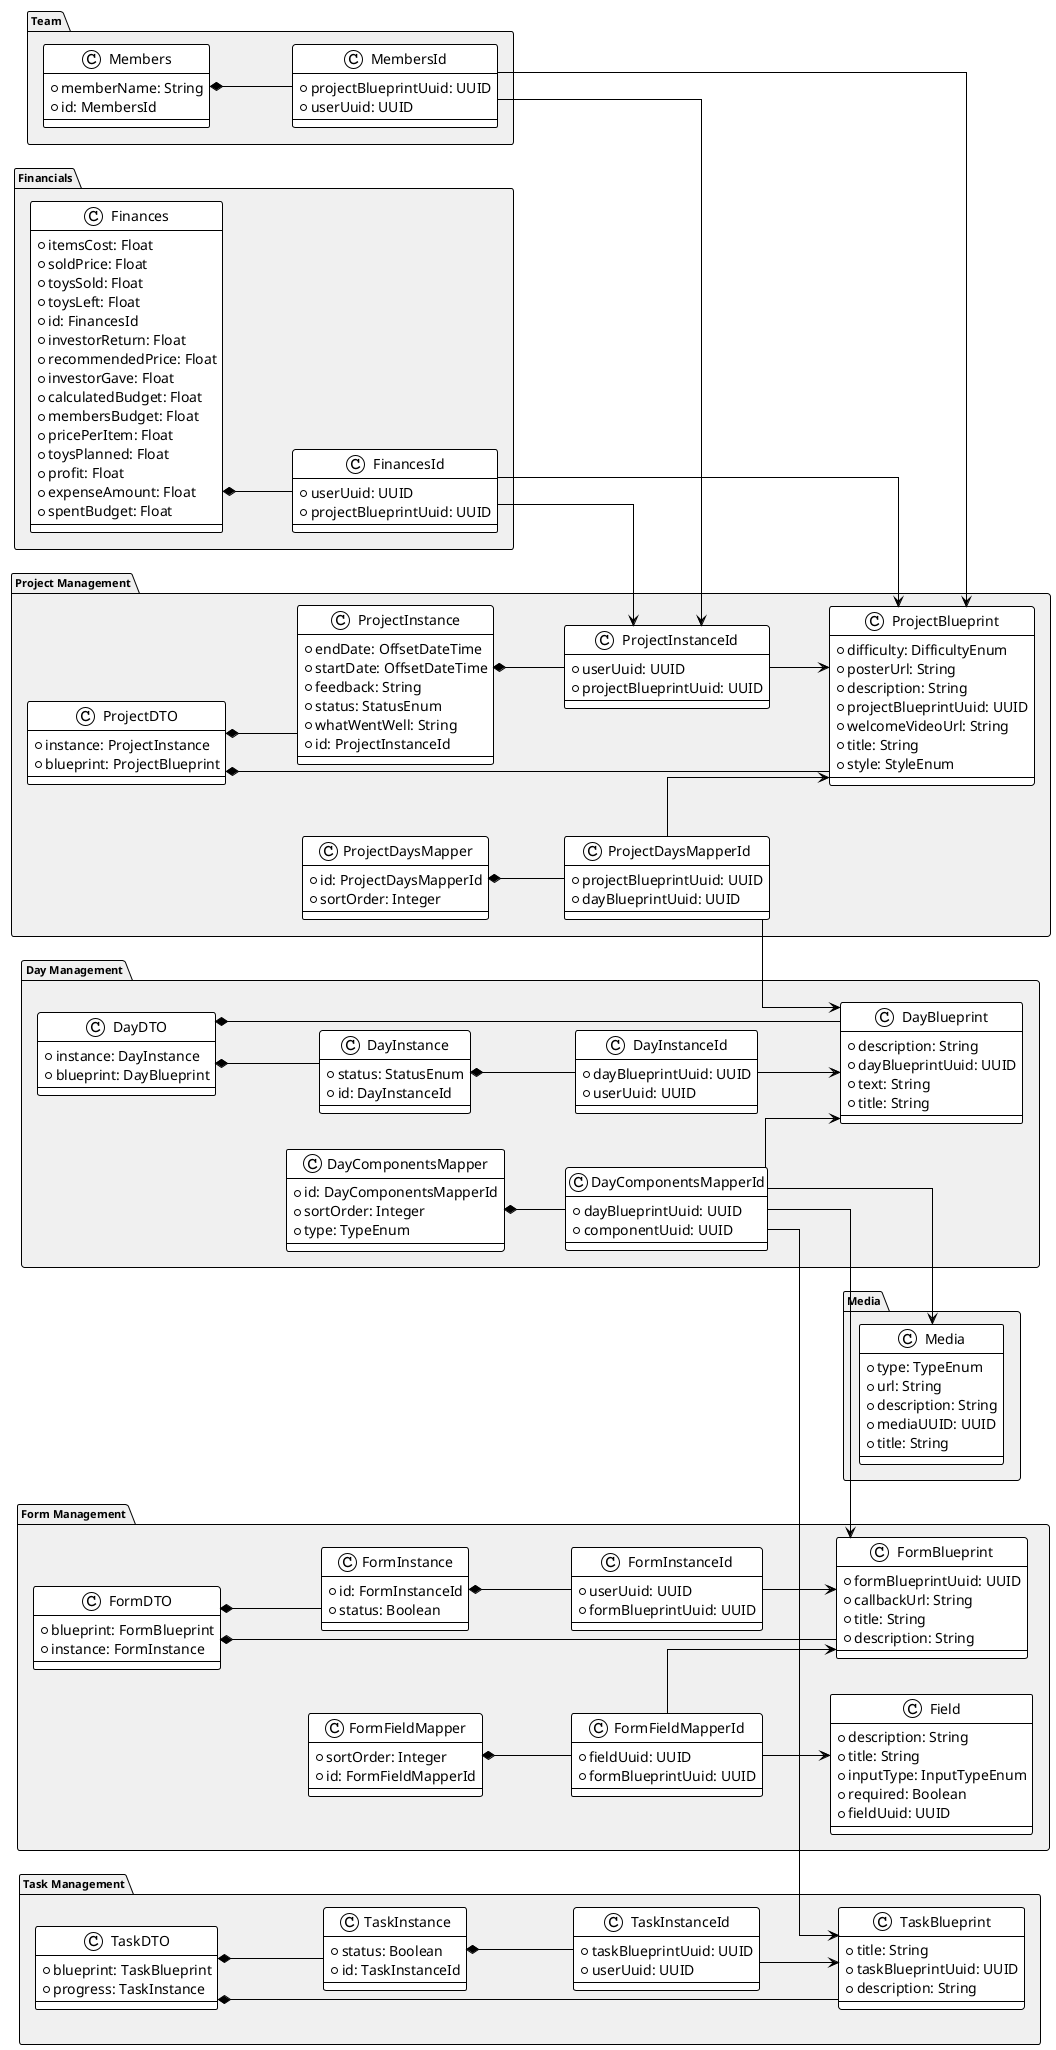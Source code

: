@startuml

!theme plain
left to right direction
skinparam linetype ortho
skinparam package {
    FontSize 11
    FontStyle bold
    BackgroundColor #F0F0F0
}

package "Day Management" {
  class DayBlueprint {
    * description: String
    * dayBlueprintUuid: UUID
    * text: String
    * title: String
  }

  class DayComponentsMapper {
    * id: DayComponentsMapperId
    * sortOrder: Integer
    * type: TypeEnum
  }

  class DayComponentsMapperId {
    * dayBlueprintUuid: UUID
    * componentUuid: UUID
  }

  class DayDTO {
    * instance: DayInstance
    * blueprint: DayBlueprint
  }

  class DayInstance {
    * status: StatusEnum
    * id: DayInstanceId
  }

  class DayInstanceId {
    * dayBlueprintUuid: UUID
    * userUuid: UUID
  }
}

package "Project Management" {
  class ProjectBlueprint {
    * difficulty: DifficultyEnum
    * posterUrl: String
    * description: String
    * projectBlueprintUuid: UUID
    * welcomeVideoUrl: String
    * title: String
    * style: StyleEnum
  }

  class ProjectDTO {
    * instance: ProjectInstance
    * blueprint: ProjectBlueprint
  }

  class ProjectDaysMapper {
    * id: ProjectDaysMapperId
    * sortOrder: Integer
  }

  class ProjectDaysMapperId {
    * projectBlueprintUuid: UUID
    * dayBlueprintUuid: UUID
  }

  class ProjectInstance {
    * endDate: OffsetDateTime
    * startDate: OffsetDateTime
    * feedback: String
    * status: StatusEnum
    * whatWentWell: String
    * id: ProjectInstanceId
  }

  class ProjectInstanceId {
    * userUuid: UUID
    * projectBlueprintUuid: UUID
  }
}

package "Form Management" {
  class Field {
    * description: String
    * title: String
    * inputType: InputTypeEnum
    * required: Boolean
    * fieldUuid: UUID
  }

  class FormBlueprint {
    * formBlueprintUuid: UUID
    * callbackUrl: String
    * title: String
    * description: String
  }

  class FormDTO {
    * blueprint: FormBlueprint
    * instance: FormInstance
  }

  class FormFieldMapper {
    * sortOrder: Integer
    * id: FormFieldMapperId
  }

  class FormFieldMapperId {
    * fieldUuid: UUID
    * formBlueprintUuid: UUID
  }

  class FormInstance {
    * id: FormInstanceId
    * status: Boolean
  }

  class FormInstanceId {
    * userUuid: UUID
    * formBlueprintUuid: UUID
  }
}

package "Task Management" {
  class TaskBlueprint {
    * title: String
    * taskBlueprintUuid: UUID
    * description: String
  }

  class TaskDTO {
    * blueprint: TaskBlueprint
    * progress: TaskInstance
  }

  class TaskInstance {
    * status: Boolean
    * id: TaskInstanceId
  }

  class TaskInstanceId {
    * taskBlueprintUuid: UUID
    * userUuid: UUID
  }
}

package "Financials" {
  class Finances {
    * itemsCost: Float
    * soldPrice: Float
    * toysSold: Float
    * toysLeft: Float
    * id: FinancesId
    * investorReturn: Float
    * recommendedPrice: Float
    * investorGave: Float
    * calculatedBudget: Float
    * membersBudget: Float
    * pricePerItem: Float
    * toysPlanned: Float
    * profit: Float
    * expenseAmount: Float
    * spentBudget: Float
  }

  class FinancesId {
    * userUuid: UUID
    * projectBlueprintUuid: UUID
  }
}

package "Team" {
  class Members {
    * memberName: String
    * id: MembersId
  }

  class MembersId {
    * projectBlueprintUuid: UUID
    * userUuid: UUID
  }
}

package "Media" {
  class Media {
    * type: TypeEnum
    * url: String
    * description: String
    * mediaUUID: UUID
    * title: String
  }
}

DayDTO *-- DayBlueprint
DayDTO *-- DayInstance
DayInstance *-- DayInstanceId
DayComponentsMapper *-- DayComponentsMapperId
ProjectDTO *-- ProjectBlueprint
ProjectDTO *-- ProjectInstance
ProjectInstance *-- ProjectInstanceId
ProjectDaysMapper *-- ProjectDaysMapperId
Finances *-- FinancesId
Members *-- MembersId
FormDTO *-- FormBlueprint
FormDTO *-- FormInstance
FormInstance *-- FormInstanceId
FormFieldMapper *-- FormFieldMapperId
TaskDTO *-- TaskBlueprint
TaskDTO *-- TaskInstance
TaskInstance *-- TaskInstanceId

DayInstanceId --> DayBlueprint
DayComponentsMapperId --> DayBlueprint
ProjectInstanceId --> ProjectBlueprint
ProjectDaysMapperId --> ProjectBlueprint
ProjectDaysMapperId --> DayBlueprint
FinancesId --> ProjectBlueprint
FinancesId --> ProjectInstanceId
MembersId --> ProjectBlueprint
MembersId --> ProjectInstanceId
FormFieldMapperId --> FormBlueprint
FormFieldMapperId --> Field
FormInstanceId --> FormBlueprint
TaskInstanceId --> TaskBlueprint


DayComponentsMapperId --> Media.Media
DayComponentsMapperId --> FormBlueprint
DayComponentsMapperId --> TaskBlueprint

@enduml
